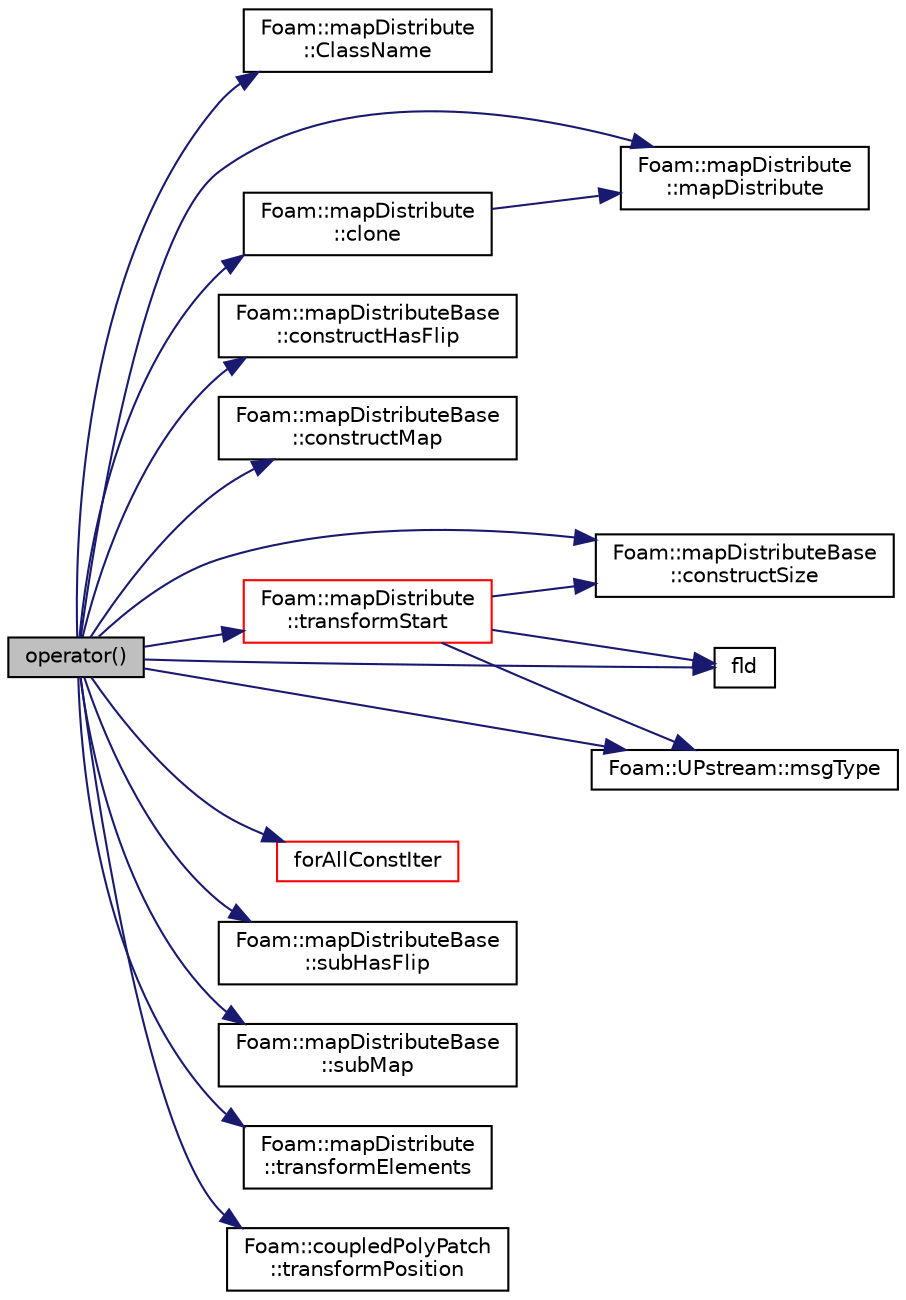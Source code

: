 digraph "operator()"
{
  bgcolor="transparent";
  edge [fontname="Helvetica",fontsize="10",labelfontname="Helvetica",labelfontsize="10"];
  node [fontname="Helvetica",fontsize="10",shape=record];
  rankdir="LR";
  Node1 [label="operator()",height=0.2,width=0.4,color="black", fillcolor="grey75", style="filled", fontcolor="black"];
  Node1 -> Node2 [color="midnightblue",fontsize="10",style="solid",fontname="Helvetica"];
  Node2 [label="Foam::mapDistribute\l::ClassName",height=0.2,width=0.4,color="black",URL="$a01438.html#a5511a9da551ce3e479cbbd159b9e2c01"];
  Node1 -> Node3 [color="midnightblue",fontsize="10",style="solid",fontname="Helvetica"];
  Node3 [label="Foam::mapDistribute\l::clone",height=0.2,width=0.4,color="black",URL="$a01438.html#a90de2f46e2315a91e29adee2196f7569",tooltip="Clone. "];
  Node3 -> Node4 [color="midnightblue",fontsize="10",style="solid",fontname="Helvetica"];
  Node4 [label="Foam::mapDistribute\l::mapDistribute",height=0.2,width=0.4,color="black",URL="$a01438.html#a45aad47b9bd940e96c5fb504c0901a7d",tooltip="Construct null. "];
  Node1 -> Node5 [color="midnightblue",fontsize="10",style="solid",fontname="Helvetica"];
  Node5 [label="Foam::mapDistributeBase\l::constructHasFlip",height=0.2,width=0.4,color="black",URL="$a01439.html#a981c39fb9881c1af20856f68bc154a7d",tooltip="Does constructMap include a sign. "];
  Node1 -> Node6 [color="midnightblue",fontsize="10",style="solid",fontname="Helvetica"];
  Node6 [label="Foam::mapDistributeBase\l::constructMap",height=0.2,width=0.4,color="black",URL="$a01439.html#ac26bcfc77e6822089c05ec733e004675",tooltip="From subsetted data to new reconstructed data. "];
  Node1 -> Node7 [color="midnightblue",fontsize="10",style="solid",fontname="Helvetica"];
  Node7 [label="Foam::mapDistributeBase\l::constructSize",height=0.2,width=0.4,color="black",URL="$a01439.html#a31e35cc37553bf187f244f12f1ad9c37",tooltip="Constructed data size. "];
  Node1 -> Node8 [color="midnightblue",fontsize="10",style="solid",fontname="Helvetica"];
  Node8 [label="fld",height=0.2,width=0.4,color="black",URL="$a04421.html#ad4512456f4da706b47fd304150561080"];
  Node1 -> Node9 [color="midnightblue",fontsize="10",style="solid",fontname="Helvetica"];
  Node9 [label="forAllConstIter",height=0.2,width=0.4,color="red",URL="$a03097.html#ae21e2836509b0fa7f7cedf6493b11b09"];
  Node1 -> Node4 [color="midnightblue",fontsize="10",style="solid",fontname="Helvetica"];
  Node1 -> Node10 [color="midnightblue",fontsize="10",style="solid",fontname="Helvetica"];
  Node10 [label="Foam::UPstream::msgType",height=0.2,width=0.4,color="black",URL="$a02880.html#ae5b8fe6652f6320aa6c7f5c44b6f01b7",tooltip="Message tag of standard messages. "];
  Node1 -> Node11 [color="midnightblue",fontsize="10",style="solid",fontname="Helvetica"];
  Node11 [label="Foam::mapDistributeBase\l::subHasFlip",height=0.2,width=0.4,color="black",URL="$a01439.html#a52cf610f74730e9eaafdc1e2cb7051a4",tooltip="Does subMap include a sign. "];
  Node1 -> Node12 [color="midnightblue",fontsize="10",style="solid",fontname="Helvetica"];
  Node12 [label="Foam::mapDistributeBase\l::subMap",height=0.2,width=0.4,color="black",URL="$a01439.html#a1bd432e92fb4235d43b7795ab15399f7",tooltip="From subsetted data back to original data. "];
  Node1 -> Node13 [color="midnightblue",fontsize="10",style="solid",fontname="Helvetica"];
  Node13 [label="Foam::mapDistribute\l::transformElements",height=0.2,width=0.4,color="black",URL="$a01438.html#a5da04e4091dfecca3491a9473f5a3a05",tooltip="For every globalIndexAndTransform::transformPermutations. "];
  Node1 -> Node14 [color="midnightblue",fontsize="10",style="solid",fontname="Helvetica"];
  Node14 [label="Foam::coupledPolyPatch\l::transformPosition",height=0.2,width=0.4,color="black",URL="$a00426.html#ac071237ca25d783db205c2c1cbbbc5c4",tooltip="Transform a patch-based position from other side to this side. "];
  Node1 -> Node15 [color="midnightblue",fontsize="10",style="solid",fontname="Helvetica"];
  Node15 [label="Foam::mapDistribute\l::transformStart",height=0.2,width=0.4,color="red",URL="$a01438.html#ad81500f3e446cb0a0fa323d46e6c8575",tooltip="Destination in constructMap for transformed elements. "];
  Node15 -> Node7 [color="midnightblue",fontsize="10",style="solid",fontname="Helvetica"];
  Node15 -> Node8 [color="midnightblue",fontsize="10",style="solid",fontname="Helvetica"];
  Node15 -> Node10 [color="midnightblue",fontsize="10",style="solid",fontname="Helvetica"];
}
